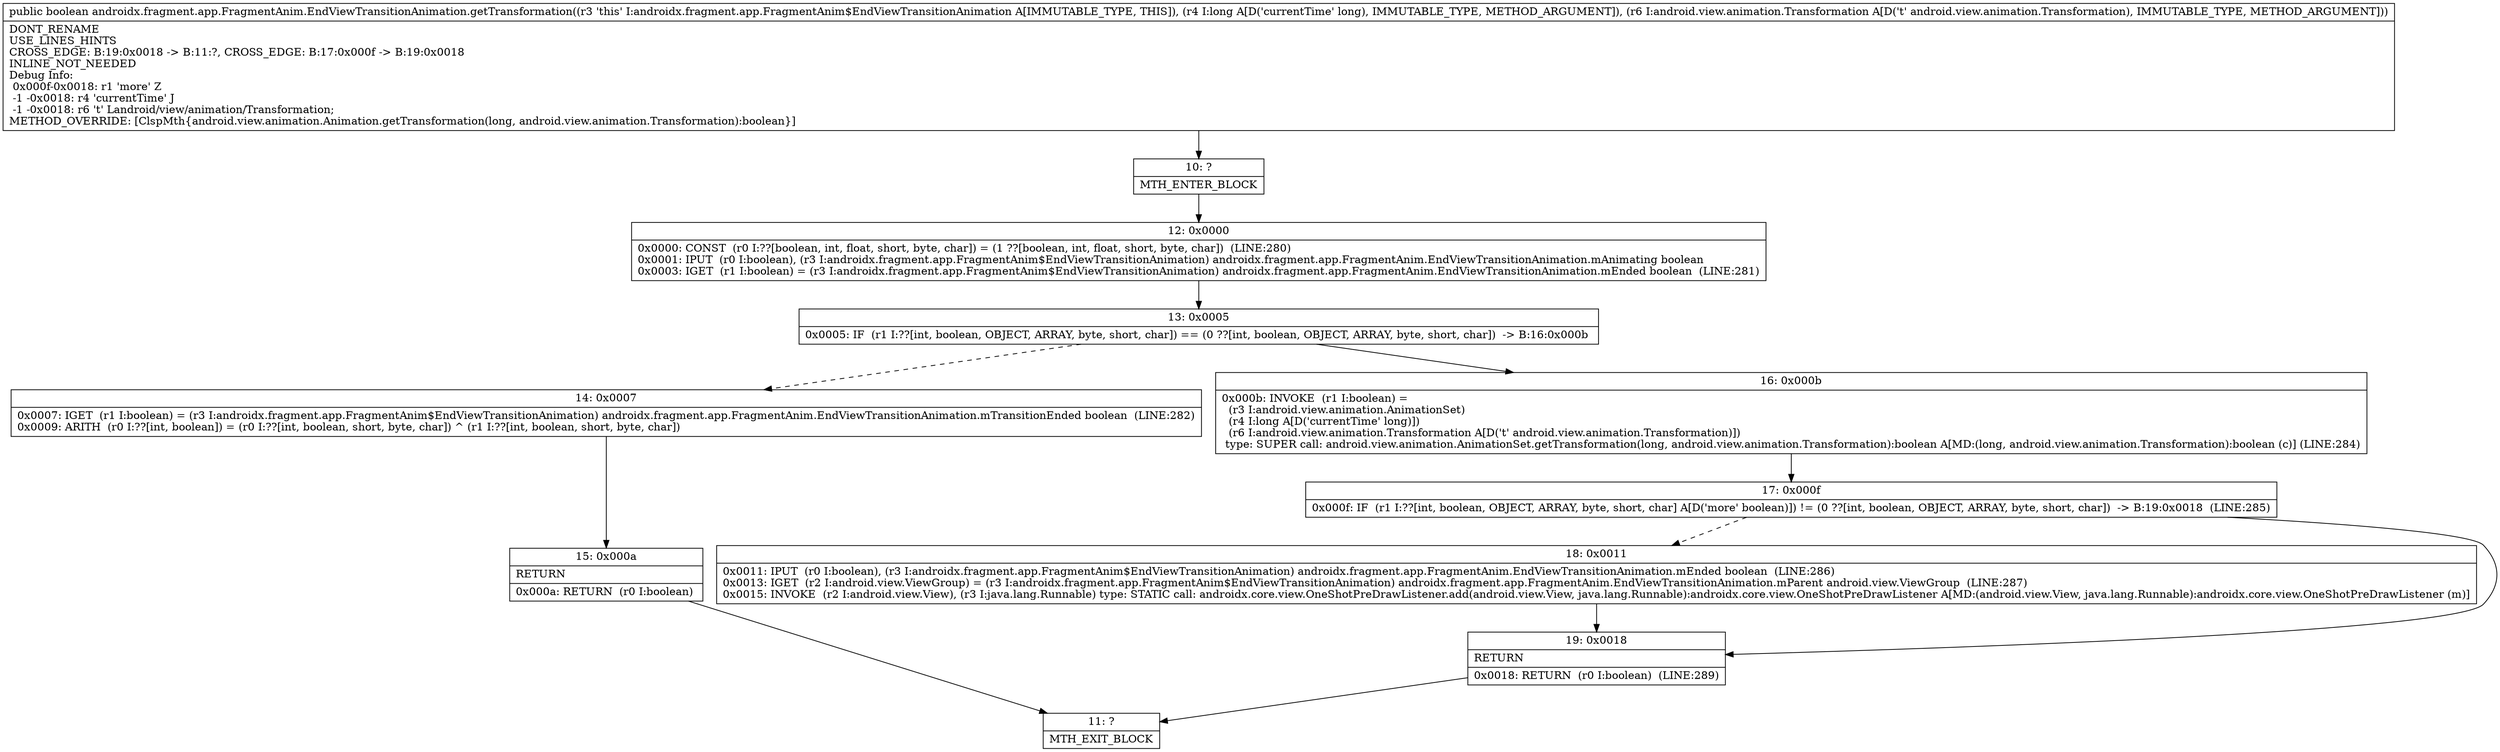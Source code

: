 digraph "CFG forandroidx.fragment.app.FragmentAnim.EndViewTransitionAnimation.getTransformation(JLandroid\/view\/animation\/Transformation;)Z" {
Node_10 [shape=record,label="{10\:\ ?|MTH_ENTER_BLOCK\l}"];
Node_12 [shape=record,label="{12\:\ 0x0000|0x0000: CONST  (r0 I:??[boolean, int, float, short, byte, char]) = (1 ??[boolean, int, float, short, byte, char])  (LINE:280)\l0x0001: IPUT  (r0 I:boolean), (r3 I:androidx.fragment.app.FragmentAnim$EndViewTransitionAnimation) androidx.fragment.app.FragmentAnim.EndViewTransitionAnimation.mAnimating boolean \l0x0003: IGET  (r1 I:boolean) = (r3 I:androidx.fragment.app.FragmentAnim$EndViewTransitionAnimation) androidx.fragment.app.FragmentAnim.EndViewTransitionAnimation.mEnded boolean  (LINE:281)\l}"];
Node_13 [shape=record,label="{13\:\ 0x0005|0x0005: IF  (r1 I:??[int, boolean, OBJECT, ARRAY, byte, short, char]) == (0 ??[int, boolean, OBJECT, ARRAY, byte, short, char])  \-\> B:16:0x000b \l}"];
Node_14 [shape=record,label="{14\:\ 0x0007|0x0007: IGET  (r1 I:boolean) = (r3 I:androidx.fragment.app.FragmentAnim$EndViewTransitionAnimation) androidx.fragment.app.FragmentAnim.EndViewTransitionAnimation.mTransitionEnded boolean  (LINE:282)\l0x0009: ARITH  (r0 I:??[int, boolean]) = (r0 I:??[int, boolean, short, byte, char]) ^ (r1 I:??[int, boolean, short, byte, char]) \l}"];
Node_15 [shape=record,label="{15\:\ 0x000a|RETURN\l|0x000a: RETURN  (r0 I:boolean) \l}"];
Node_11 [shape=record,label="{11\:\ ?|MTH_EXIT_BLOCK\l}"];
Node_16 [shape=record,label="{16\:\ 0x000b|0x000b: INVOKE  (r1 I:boolean) = \l  (r3 I:android.view.animation.AnimationSet)\l  (r4 I:long A[D('currentTime' long)])\l  (r6 I:android.view.animation.Transformation A[D('t' android.view.animation.Transformation)])\l type: SUPER call: android.view.animation.AnimationSet.getTransformation(long, android.view.animation.Transformation):boolean A[MD:(long, android.view.animation.Transformation):boolean (c)] (LINE:284)\l}"];
Node_17 [shape=record,label="{17\:\ 0x000f|0x000f: IF  (r1 I:??[int, boolean, OBJECT, ARRAY, byte, short, char] A[D('more' boolean)]) != (0 ??[int, boolean, OBJECT, ARRAY, byte, short, char])  \-\> B:19:0x0018  (LINE:285)\l}"];
Node_18 [shape=record,label="{18\:\ 0x0011|0x0011: IPUT  (r0 I:boolean), (r3 I:androidx.fragment.app.FragmentAnim$EndViewTransitionAnimation) androidx.fragment.app.FragmentAnim.EndViewTransitionAnimation.mEnded boolean  (LINE:286)\l0x0013: IGET  (r2 I:android.view.ViewGroup) = (r3 I:androidx.fragment.app.FragmentAnim$EndViewTransitionAnimation) androidx.fragment.app.FragmentAnim.EndViewTransitionAnimation.mParent android.view.ViewGroup  (LINE:287)\l0x0015: INVOKE  (r2 I:android.view.View), (r3 I:java.lang.Runnable) type: STATIC call: androidx.core.view.OneShotPreDrawListener.add(android.view.View, java.lang.Runnable):androidx.core.view.OneShotPreDrawListener A[MD:(android.view.View, java.lang.Runnable):androidx.core.view.OneShotPreDrawListener (m)]\l}"];
Node_19 [shape=record,label="{19\:\ 0x0018|RETURN\l|0x0018: RETURN  (r0 I:boolean)  (LINE:289)\l}"];
MethodNode[shape=record,label="{public boolean androidx.fragment.app.FragmentAnim.EndViewTransitionAnimation.getTransformation((r3 'this' I:androidx.fragment.app.FragmentAnim$EndViewTransitionAnimation A[IMMUTABLE_TYPE, THIS]), (r4 I:long A[D('currentTime' long), IMMUTABLE_TYPE, METHOD_ARGUMENT]), (r6 I:android.view.animation.Transformation A[D('t' android.view.animation.Transformation), IMMUTABLE_TYPE, METHOD_ARGUMENT]))  | DONT_RENAME\lUSE_LINES_HINTS\lCROSS_EDGE: B:19:0x0018 \-\> B:11:?, CROSS_EDGE: B:17:0x000f \-\> B:19:0x0018\lINLINE_NOT_NEEDED\lDebug Info:\l  0x000f\-0x0018: r1 'more' Z\l  \-1 \-0x0018: r4 'currentTime' J\l  \-1 \-0x0018: r6 't' Landroid\/view\/animation\/Transformation;\lMETHOD_OVERRIDE: [ClspMth\{android.view.animation.Animation.getTransformation(long, android.view.animation.Transformation):boolean\}]\l}"];
MethodNode -> Node_10;Node_10 -> Node_12;
Node_12 -> Node_13;
Node_13 -> Node_14[style=dashed];
Node_13 -> Node_16;
Node_14 -> Node_15;
Node_15 -> Node_11;
Node_16 -> Node_17;
Node_17 -> Node_18[style=dashed];
Node_17 -> Node_19;
Node_18 -> Node_19;
Node_19 -> Node_11;
}

